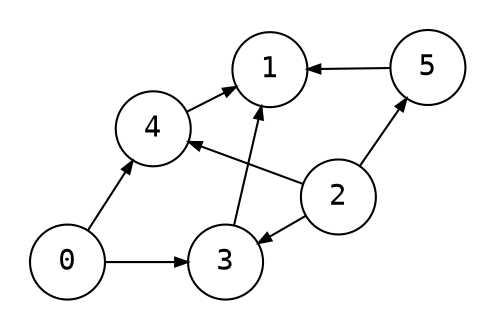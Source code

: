 digraph {
    node [shape=circle, fontname="monospace"];
    edge [arrowsize=0.6, fontname="monospace"];
    layout=neato;
    mode="sgd";
    maxiter=10000;
    normalize=true;
    pad=0.2;

    0 -> {3, 4};
    2 -> {3, 4, 5};
    3 -> {1};
    4 -> {1};
    5 -> {1};
}